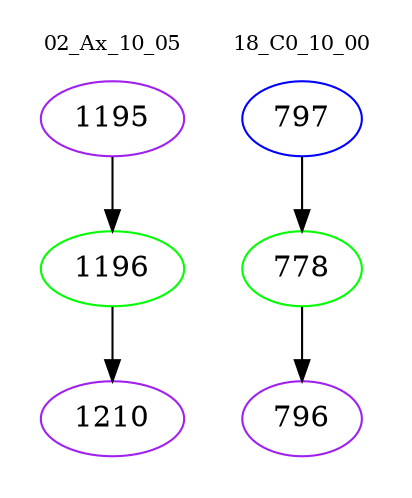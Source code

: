 digraph{
subgraph cluster_0 {
color = white
label = "02_Ax_10_05";
fontsize=10;
T0_1195 [label="1195", color="purple"]
T0_1195 -> T0_1196 [color="black"]
T0_1196 [label="1196", color="green"]
T0_1196 -> T0_1210 [color="black"]
T0_1210 [label="1210", color="purple"]
}
subgraph cluster_1 {
color = white
label = "18_C0_10_00";
fontsize=10;
T1_797 [label="797", color="blue"]
T1_797 -> T1_778 [color="black"]
T1_778 [label="778", color="green"]
T1_778 -> T1_796 [color="black"]
T1_796 [label="796", color="purple"]
}
}
